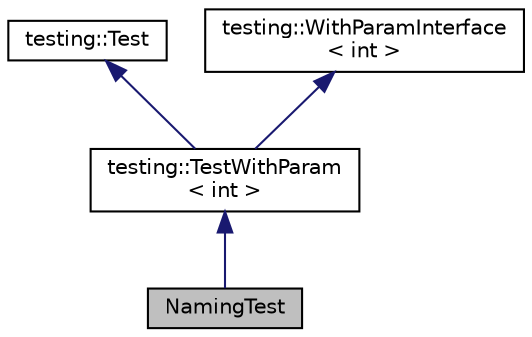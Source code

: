 digraph "NamingTest"
{
  edge [fontname="Helvetica",fontsize="10",labelfontname="Helvetica",labelfontsize="10"];
  node [fontname="Helvetica",fontsize="10",shape=record];
  Node0 [label="NamingTest",height=0.2,width=0.4,color="black", fillcolor="grey75", style="filled", fontcolor="black"];
  Node1 -> Node0 [dir="back",color="midnightblue",fontsize="10",style="solid"];
  Node1 [label="testing::TestWithParam\l\< int \>",height=0.2,width=0.4,color="black", fillcolor="white", style="filled",URL="$classtesting_1_1TestWithParam.html"];
  Node2 -> Node1 [dir="back",color="midnightblue",fontsize="10",style="solid"];
  Node2 [label="testing::Test",height=0.2,width=0.4,color="black", fillcolor="white", style="filled",URL="$classtesting_1_1Test.html"];
  Node3 -> Node1 [dir="back",color="midnightblue",fontsize="10",style="solid"];
  Node3 [label="testing::WithParamInterface\l\< int \>",height=0.2,width=0.4,color="black", fillcolor="white", style="filled",URL="$classtesting_1_1WithParamInterface.html"];
}
